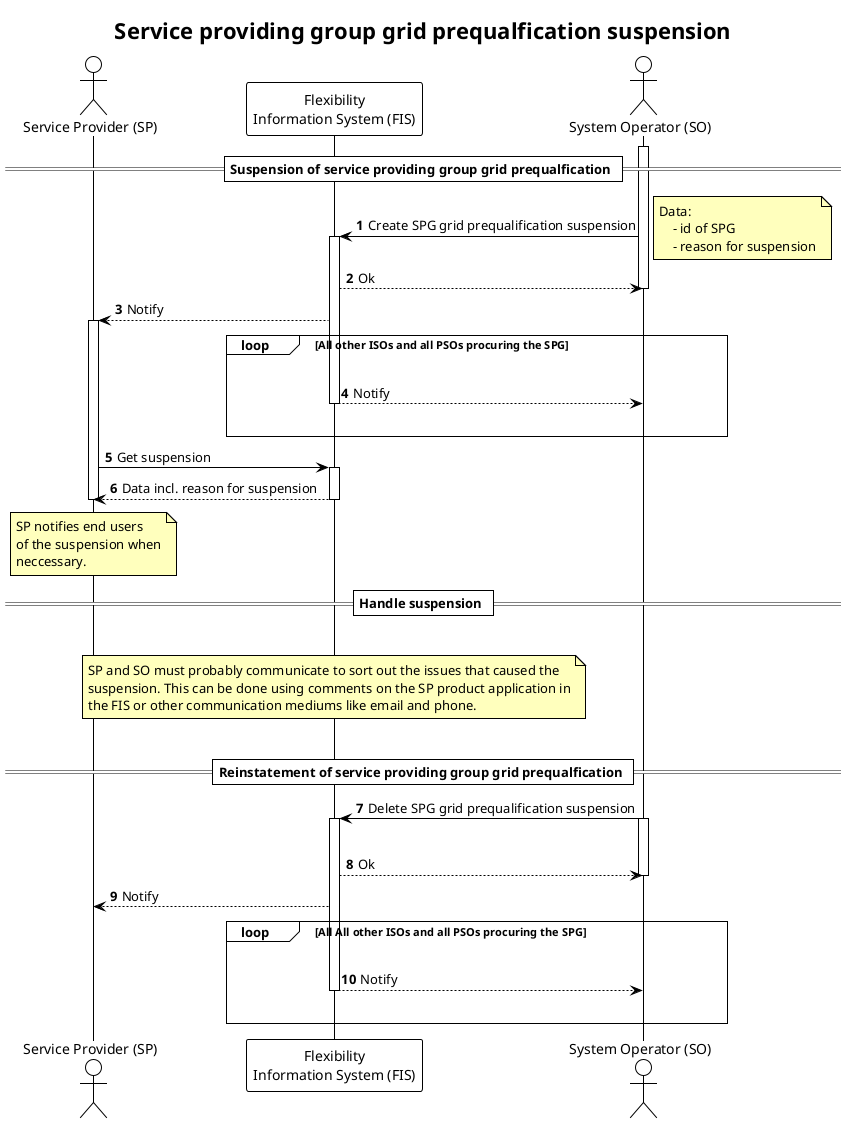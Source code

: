 @startuml service_providing_group_grid_prequalification_suspension

!theme plain

title Service providing group grid prequalfication suspension

autonumber
skinparam note {
    BackgroundColor #FFFFBD
}

actor "Service Provider (SP)" as SP
participant "Flexibility\nInformation System (FIS)" as FIS
actor "System Operator (SO)" as SO

== Suspension of service providing group grid prequalfication ==

activate SO
SO -> FIS: Create SPG grid prequalification suspension

note right
    Data:
        - id of SPG
        - reason for suspension
end note

activate FIS

FIS --> SO: Ok
deactivate SO
FIS --> SP: Notify
activate SP
loop All other ISOs and all PSOs procuring the SPG
    |||
    FIS --> SO: Notify
    deactivate FIS
    |||
end

SP -> FIS: Get suspension
activate FIS
FIS --> SP: Data incl. reason for suspension
deactivate FIS

note over SP
    SP notifies end users
    of the suspension when
    neccessary.
end note


== Handle suspension ==
|||
note over FIS
    SP and SO must probably communicate to sort out the issues that caused the
    suspension. This can be done using comments on the SP product application in
    the FIS or other communication mediums like email and phone.
end note
|||
deactivate SP
== Reinstatement of service providing group grid prequalfication ==

SO -> FIS: Delete SPG grid prequalification suspension
activate SO
|||
activate FIS
FIS --> SO: Ok
deactivate SO
FIS --> SP: Notify

loop All All other ISOs and all PSOs procuring the SPG
    |||
    FIS --> SO: Notify
    deactivate FIS
    |||
end